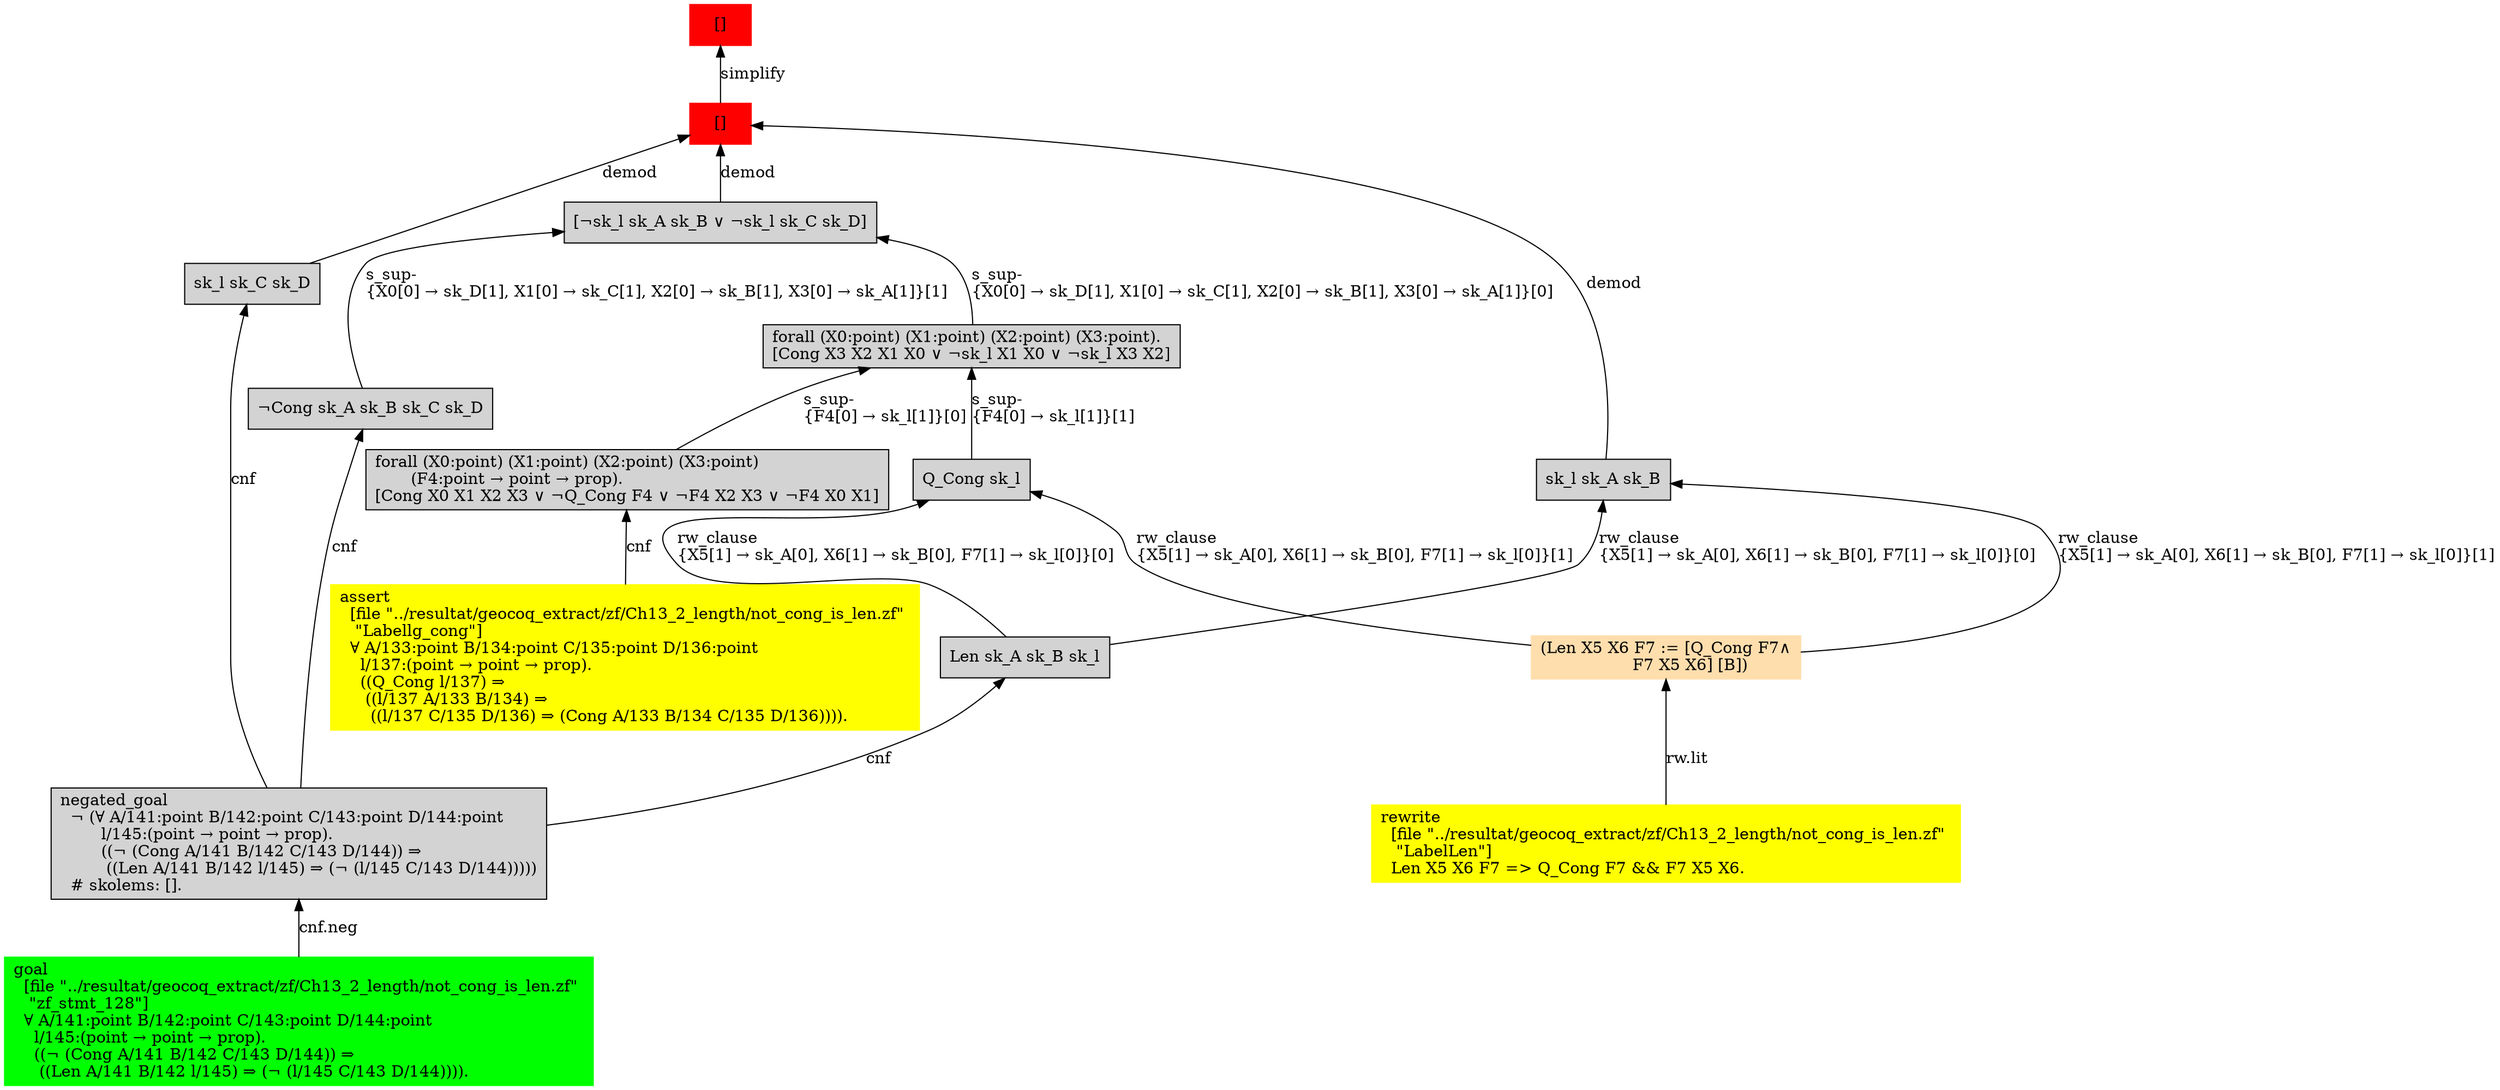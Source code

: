digraph "unsat_graph" {
  vertex_0 [color=red, label="[]", shape=box, style=filled];
  vertex_0 -> vertex_1 [label="simplify", dir="back"];
  vertex_1 [color=red, label="[]", shape=box, style=filled];
  vertex_1 -> vertex_2 [label="demod", dir="back"];
  vertex_2 [shape=box, label="sk_l sk_C sk_D\l", style=filled];
  vertex_2 -> vertex_3 [label="cnf", dir="back"];
  vertex_3 [shape=box, label="negated_goal\l  ¬ (∀ A/141:point B/142:point C/143:point D/144:point \l        l/145:(point → point → prop).\l        ((¬ (Cong A/141 B/142 C/143 D/144)) ⇒\l         ((Len A/141 B/142 l/145) ⇒ (¬ (l/145 C/143 D/144)))))\l  # skolems: [].\l", style=filled];
  vertex_3 -> vertex_4 [label="cnf.neg", dir="back"];
  vertex_4 [color=green, shape=box, label="goal\l  [file \"../resultat/geocoq_extract/zf/Ch13_2_length/not_cong_is_len.zf\" \l   \"zf_stmt_128\"]\l  ∀ A/141:point B/142:point C/143:point D/144:point \l    l/145:(point → point → prop).\l    ((¬ (Cong A/141 B/142 C/143 D/144)) ⇒\l     ((Len A/141 B/142 l/145) ⇒ (¬ (l/145 C/143 D/144)))).\l", style=filled];
  vertex_1 -> vertex_5 [label="demod", dir="back"];
  vertex_5 [shape=box, label="sk_l sk_A sk_B\l", style=filled];
  vertex_5 -> vertex_6 [label="rw_clause\l\{X5[1] → sk_A[0], X6[1] → sk_B[0], F7[1] → sk_l[0]\}[1]\l", dir="back"];
  vertex_6 [color=navajowhite, shape=box, label="(Len X5 X6 F7 := [Q_Cong F7∧\l                  F7 X5 X6] [B])\l", style=filled];
  vertex_6 -> vertex_7 [label="rw.lit", dir="back"];
  vertex_7 [color=yellow, shape=box, label="rewrite\l  [file \"../resultat/geocoq_extract/zf/Ch13_2_length/not_cong_is_len.zf\" \l   \"LabelLen\"]\l  Len X5 X6 F7 =\> Q_Cong F7 && F7 X5 X6.\l", style=filled];
  vertex_5 -> vertex_8 [label="rw_clause\l\{X5[1] → sk_A[0], X6[1] → sk_B[0], F7[1] → sk_l[0]\}[0]\l", dir="back"];
  vertex_8 [shape=box, label="Len sk_A sk_B sk_l\l", style=filled];
  vertex_8 -> vertex_3 [label="cnf", dir="back"];
  vertex_1 -> vertex_9 [label="demod", dir="back"];
  vertex_9 [shape=box, label="[¬sk_l sk_A sk_B ∨ ¬sk_l sk_C sk_D]\l", style=filled];
  vertex_9 -> vertex_10 [label="s_sup-\l\{X0[0] → sk_D[1], X1[0] → sk_C[1], X2[0] → sk_B[1], X3[0] → sk_A[1]\}[1]\l", dir="back"];
  vertex_10 [shape=box, label="¬Cong sk_A sk_B sk_C sk_D\l", style=filled];
  vertex_10 -> vertex_3 [label="cnf", dir="back"];
  vertex_9 -> vertex_11 [label="s_sup-\l\{X0[0] → sk_D[1], X1[0] → sk_C[1], X2[0] → sk_B[1], X3[0] → sk_A[1]\}[0]\l", dir="back"];
  vertex_11 [shape=box, label="forall (X0:point) (X1:point) (X2:point) (X3:point).\l[Cong X3 X2 X1 X0 ∨ ¬sk_l X1 X0 ∨ ¬sk_l X3 X2]\l", style=filled];
  vertex_11 -> vertex_12 [label="s_sup-\l\{F4[0] → sk_l[1]\}[0]\l", dir="back"];
  vertex_12 [shape=box, label="forall (X0:point) (X1:point) (X2:point) (X3:point) \l       (F4:point → point → prop).\l[Cong X0 X1 X2 X3 ∨ ¬Q_Cong F4 ∨ ¬F4 X2 X3 ∨ ¬F4 X0 X1]\l", style=filled];
  vertex_12 -> vertex_13 [label="cnf", dir="back"];
  vertex_13 [color=yellow, shape=box, label="assert\l  [file \"../resultat/geocoq_extract/zf/Ch13_2_length/not_cong_is_len.zf\" \l   \"Labellg_cong\"]\l  ∀ A/133:point B/134:point C/135:point D/136:point \l    l/137:(point → point → prop).\l    ((Q_Cong l/137) ⇒\l     ((l/137 A/133 B/134) ⇒\l      ((l/137 C/135 D/136) ⇒ (Cong A/133 B/134 C/135 D/136)))).\l", style=filled];
  vertex_11 -> vertex_14 [label="s_sup-\l\{F4[0] → sk_l[1]\}[1]\l", dir="back"];
  vertex_14 [shape=box, label="Q_Cong sk_l\l", style=filled];
  vertex_14 -> vertex_6 [label="rw_clause\l\{X5[1] → sk_A[0], X6[1] → sk_B[0], F7[1] → sk_l[0]\}[1]\l", dir="back"];
  vertex_14 -> vertex_8 [label="rw_clause\l\{X5[1] → sk_A[0], X6[1] → sk_B[0], F7[1] → sk_l[0]\}[0]\l", dir="back"];
  }



